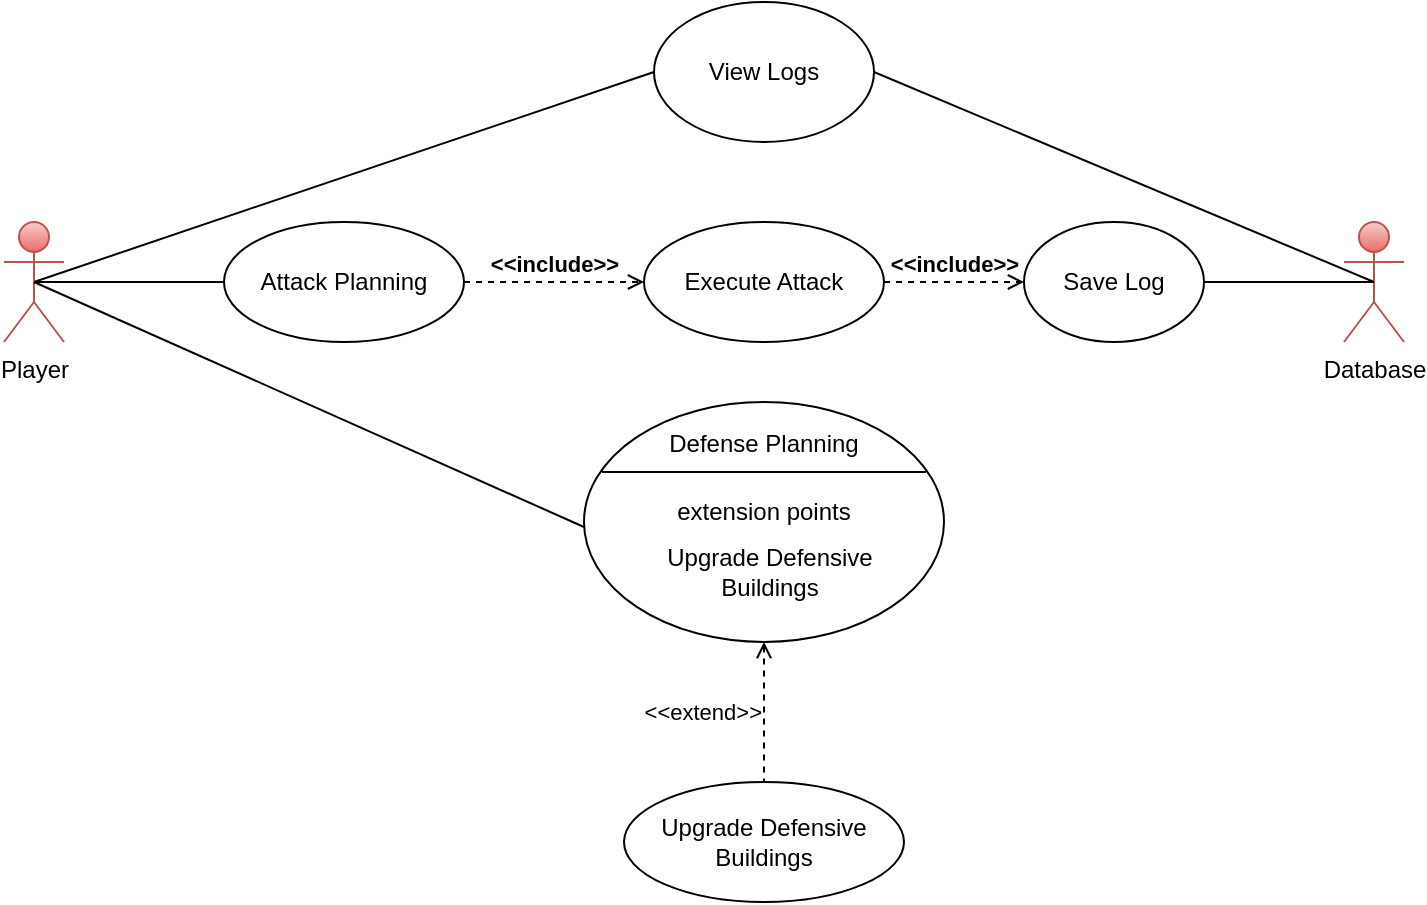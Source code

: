 <mxfile version="24.7.16">
  <diagram name="Page-1" id="kYyko2OoJpTuPrdH3POX">
    <mxGraphModel dx="989" dy="541" grid="1" gridSize="10" guides="1" tooltips="1" connect="1" arrows="1" fold="1" page="1" pageScale="1" pageWidth="850" pageHeight="1100" math="0" shadow="0">
      <root>
        <mxCell id="0" />
        <mxCell id="1" parent="0" />
        <mxCell id="S6BEJP6vQ8DUw5S7118V-1" style="rounded=0;orthogonalLoop=1;jettySize=auto;html=1;exitX=0.5;exitY=0.5;exitDx=0;exitDy=0;exitPerimeter=0;entryX=0;entryY=0.5;entryDx=0;entryDy=0;endArrow=none;endFill=0;" edge="1" parent="1" source="S6BEJP6vQ8DUw5S7118V-2" target="S6BEJP6vQ8DUw5S7118V-3">
          <mxGeometry relative="1" as="geometry" />
        </mxCell>
        <mxCell id="S6BEJP6vQ8DUw5S7118V-22" style="rounded=0;orthogonalLoop=1;jettySize=auto;html=1;exitX=0.5;exitY=0.5;exitDx=0;exitDy=0;exitPerimeter=0;entryX=0;entryY=0.5;entryDx=0;entryDy=0;endArrow=none;endFill=0;" edge="1" parent="1" source="S6BEJP6vQ8DUw5S7118V-2" target="S6BEJP6vQ8DUw5S7118V-21">
          <mxGeometry relative="1" as="geometry" />
        </mxCell>
        <mxCell id="S6BEJP6vQ8DUw5S7118V-2" value="Player" style="shape=umlActor;verticalLabelPosition=bottom;verticalAlign=top;html=1;fillColor=#f8cecc;strokeColor=#b85450;gradientColor=#ea6b66;labelBackgroundColor=none;" vertex="1" parent="1">
          <mxGeometry x="80" y="260" width="30" height="60" as="geometry" />
        </mxCell>
        <mxCell id="S6BEJP6vQ8DUw5S7118V-3" value="Attack Planning" style="ellipse;whiteSpace=wrap;html=1;" vertex="1" parent="1">
          <mxGeometry x="190" y="260" width="120" height="60" as="geometry" />
        </mxCell>
        <mxCell id="S6BEJP6vQ8DUw5S7118V-4" value="Execute Attack" style="ellipse;whiteSpace=wrap;html=1;" vertex="1" parent="1">
          <mxGeometry x="400" y="260" width="120" height="60" as="geometry" />
        </mxCell>
        <mxCell id="S6BEJP6vQ8DUw5S7118V-5" style="rounded=0;orthogonalLoop=1;jettySize=auto;html=1;exitX=0.5;exitY=0.5;exitDx=0;exitDy=0;exitPerimeter=0;entryX=0;entryY=0.75;entryDx=0;entryDy=0;endArrow=none;endFill=0;" edge="1" parent="1" source="S6BEJP6vQ8DUw5S7118V-2" target="S6BEJP6vQ8DUw5S7118V-12">
          <mxGeometry relative="1" as="geometry">
            <mxPoint x="190.14" y="425.67" as="targetPoint" />
          </mxGeometry>
        </mxCell>
        <mxCell id="S6BEJP6vQ8DUw5S7118V-6" value="&amp;lt;&amp;lt;include&amp;gt;&amp;gt;" style="html=1;verticalAlign=bottom;labelBackgroundColor=none;endArrow=open;endFill=0;dashed=1;rounded=0;entryX=0;entryY=0.5;entryDx=0;entryDy=0;align=center;fontStyle=1;exitX=1;exitY=0.5;exitDx=0;exitDy=0;" edge="1" parent="1" source="S6BEJP6vQ8DUw5S7118V-3" target="S6BEJP6vQ8DUw5S7118V-4">
          <mxGeometry width="160" relative="1" as="geometry">
            <mxPoint x="280" y="320" as="sourcePoint" />
            <mxPoint x="460" y="360" as="targetPoint" />
          </mxGeometry>
        </mxCell>
        <mxCell id="S6BEJP6vQ8DUw5S7118V-7" value="Upgrade Defensive Buildings" style="ellipse;whiteSpace=wrap;html=1;" vertex="1" parent="1">
          <mxGeometry x="390" y="540" width="140" height="60" as="geometry" />
        </mxCell>
        <mxCell id="S6BEJP6vQ8DUw5S7118V-8" value="&amp;lt;&amp;lt;extend&amp;gt;&amp;gt;" style="html=1;verticalAlign=middle;labelBackgroundColor=none;endArrow=none;endFill=0;dashed=1;rounded=0;exitX=0.5;exitY=1;exitDx=0;exitDy=0;entryX=0.5;entryY=0;entryDx=0;entryDy=0;flowAnimation=0;shadow=0;startArrow=open;startFill=0;align=right;" edge="1" parent="1" source="S6BEJP6vQ8DUw5S7118V-9" target="S6BEJP6vQ8DUw5S7118V-7">
          <mxGeometry width="160" relative="1" as="geometry">
            <mxPoint x="520.0" y="405.0" as="sourcePoint" />
            <mxPoint x="680" y="420" as="targetPoint" />
          </mxGeometry>
        </mxCell>
        <mxCell id="S6BEJP6vQ8DUw5S7118V-9" value="" style="shape=ellipse;container=1;horizontal=1;horizontalStack=0;resizeParent=1;resizeParentMax=0;resizeLast=0;html=1;dashed=0;collapsible=0;" vertex="1" parent="1">
          <mxGeometry x="370" y="350" width="180" height="120" as="geometry" />
        </mxCell>
        <mxCell id="S6BEJP6vQ8DUw5S7118V-10" value="Defense Planning" style="html=1;strokeColor=none;fillColor=none;align=center;verticalAlign=bottom;rotatable=0;whiteSpace=wrap;" vertex="1" parent="S6BEJP6vQ8DUw5S7118V-9">
          <mxGeometry width="180" height="30" as="geometry" />
        </mxCell>
        <mxCell id="S6BEJP6vQ8DUw5S7118V-11" value="" style="line;strokeWidth=1;fillColor=none;rotatable=0;labelPosition=right;points=[];portConstraint=eastwest;dashed=0;resizeWidth=1;" vertex="1" parent="S6BEJP6vQ8DUw5S7118V-9">
          <mxGeometry x="9" y="30" width="162" height="10" as="geometry" />
        </mxCell>
        <mxCell id="S6BEJP6vQ8DUw5S7118V-12" value="extension points" style="text;html=1;align=center;verticalAlign=middle;rotatable=0;fillColor=none;strokeColor=none;whiteSpace=wrap;" vertex="1" parent="S6BEJP6vQ8DUw5S7118V-9">
          <mxGeometry y="40" width="180" height="30" as="geometry" />
        </mxCell>
        <mxCell id="S6BEJP6vQ8DUw5S7118V-13" value="&lt;span style=&quot;&quot;&gt;Upgrade Defensive Buildings&lt;/span&gt;" style="text;html=1;align=center;verticalAlign=middle;rotatable=0;spacingLeft=25;fillColor=none;strokeColor=none;whiteSpace=wrap;" vertex="1" parent="S6BEJP6vQ8DUw5S7118V-9">
          <mxGeometry x="-10" y="70" width="181" height="30" as="geometry" />
        </mxCell>
        <mxCell id="S6BEJP6vQ8DUw5S7118V-23" style="rounded=0;orthogonalLoop=1;jettySize=auto;html=1;exitX=0.5;exitY=0.5;exitDx=0;exitDy=0;exitPerimeter=0;entryX=1;entryY=0.5;entryDx=0;entryDy=0;endArrow=none;endFill=0;" edge="1" parent="1" source="S6BEJP6vQ8DUw5S7118V-15" target="S6BEJP6vQ8DUw5S7118V-21">
          <mxGeometry relative="1" as="geometry" />
        </mxCell>
        <mxCell id="S6BEJP6vQ8DUw5S7118V-15" value="Database" style="shape=umlActor;verticalLabelPosition=bottom;verticalAlign=top;html=1;fillColor=#f8cecc;strokeColor=#b85450;gradientColor=#ea6b66;labelBackgroundColor=none;" vertex="1" parent="1">
          <mxGeometry x="750" y="260" width="30" height="60" as="geometry" />
        </mxCell>
        <mxCell id="S6BEJP6vQ8DUw5S7118V-17" value="Save Log" style="ellipse;whiteSpace=wrap;html=1;" vertex="1" parent="1">
          <mxGeometry x="590" y="260" width="90" height="60" as="geometry" />
        </mxCell>
        <mxCell id="S6BEJP6vQ8DUw5S7118V-19" value="&amp;lt;&amp;lt;include&amp;gt;&amp;gt;" style="html=1;verticalAlign=bottom;labelBackgroundColor=none;endArrow=open;endFill=0;dashed=1;rounded=0;entryX=0;entryY=0.5;entryDx=0;entryDy=0;align=center;fontStyle=1;exitX=1;exitY=0.5;exitDx=0;exitDy=0;" edge="1" parent="1" source="S6BEJP6vQ8DUw5S7118V-4" target="S6BEJP6vQ8DUw5S7118V-17">
          <mxGeometry width="160" relative="1" as="geometry">
            <mxPoint x="500" y="359.31" as="sourcePoint" />
            <mxPoint x="590" y="359.31" as="targetPoint" />
          </mxGeometry>
        </mxCell>
        <mxCell id="S6BEJP6vQ8DUw5S7118V-20" style="rounded=0;orthogonalLoop=1;jettySize=auto;html=1;exitX=1;exitY=0.5;exitDx=0;exitDy=0;entryX=0.5;entryY=0.5;entryDx=0;entryDy=0;entryPerimeter=0;endArrow=none;endFill=0;" edge="1" parent="1" source="S6BEJP6vQ8DUw5S7118V-17" target="S6BEJP6vQ8DUw5S7118V-15">
          <mxGeometry relative="1" as="geometry" />
        </mxCell>
        <mxCell id="S6BEJP6vQ8DUw5S7118V-21" value="View Logs" style="ellipse;whiteSpace=wrap;html=1;" vertex="1" parent="1">
          <mxGeometry x="405" y="150" width="110" height="70" as="geometry" />
        </mxCell>
      </root>
    </mxGraphModel>
  </diagram>
</mxfile>
